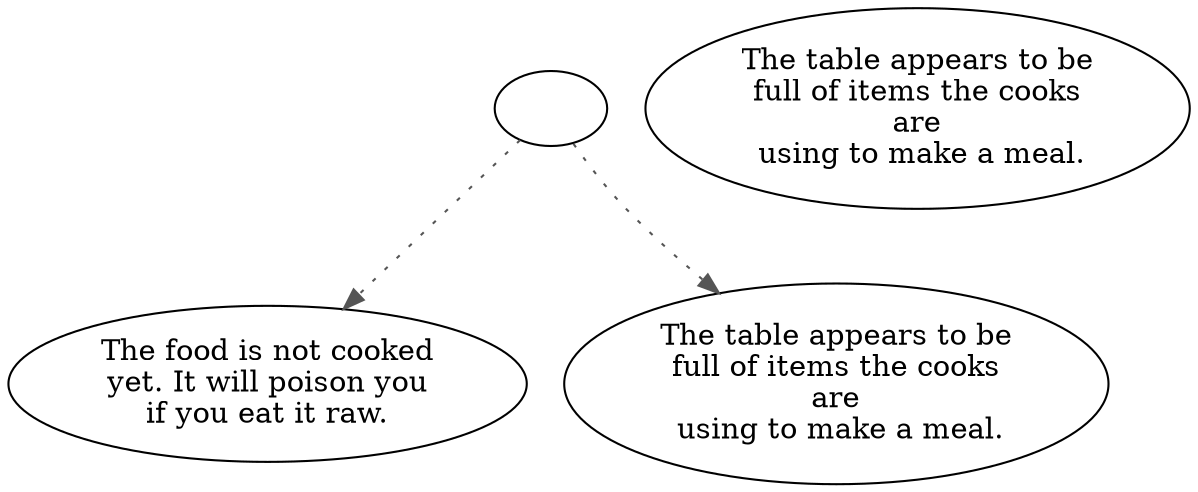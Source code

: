 digraph COOKTABL {
  "start" [style=filled       fillcolor="#FFFFFF"       color="#000000"]
  "start" -> "pickup_p_proc" [style=dotted color="#555555"]
  "start" -> "look_at_p_proc" [style=dotted color="#555555"]
  "start" [label=""]
  "pickup_p_proc" [style=filled       fillcolor="#FFFFFF"       color="#000000"]
  "pickup_p_proc" [label="The food is not cooked\nyet. It will poison you\nif you eat it raw."]
  "look_at_p_proc" [style=filled       fillcolor="#FFFFFF"       color="#000000"]
  "look_at_p_proc" [label="The table appears to be\nfull of items the cooks\nare\n using to make a meal."]
  "description_p_proc" [style=filled       fillcolor="#FFFFFF"       color="#000000"]
  "description_p_proc" [label="The table appears to be\nfull of items the cooks\nare\n using to make a meal."]
}